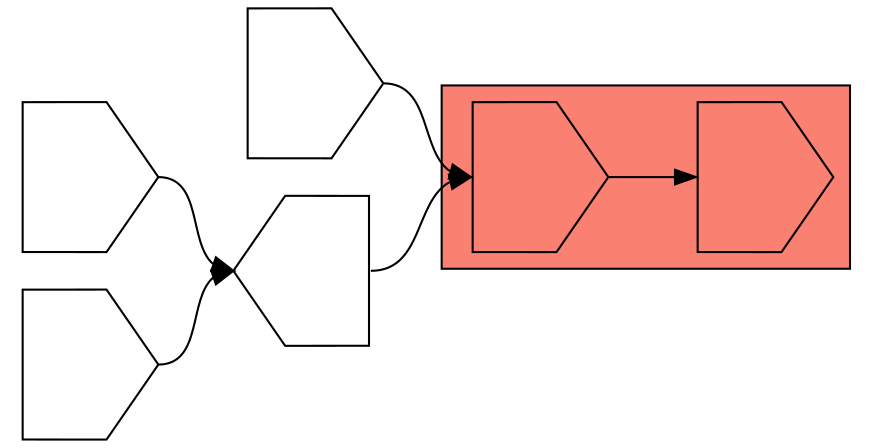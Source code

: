 digraph asm {
	rotate=90;
	edge [headport=n,tailport=s];
subgraph cluster_C9993_19124 {
	9993 [label="",height=1,width=1,shape=invhouse];
	19124 [label="",height=1,width=1,shape=invhouse];
	style=filled;
	fillcolor=salmon;
}
	168 [label="",height=1,width=1,shape=house];
	2648 [label="",height=1,width=1,shape=invhouse];
	6515 [label="",height=1,width=1,shape=invhouse];
	8573 [label="",height=1,width=1,shape=invhouse];
	9993 -> 19124
	168 -> 9993
	2648 -> 168
	6515 -> 168
	8573 -> 9993
}